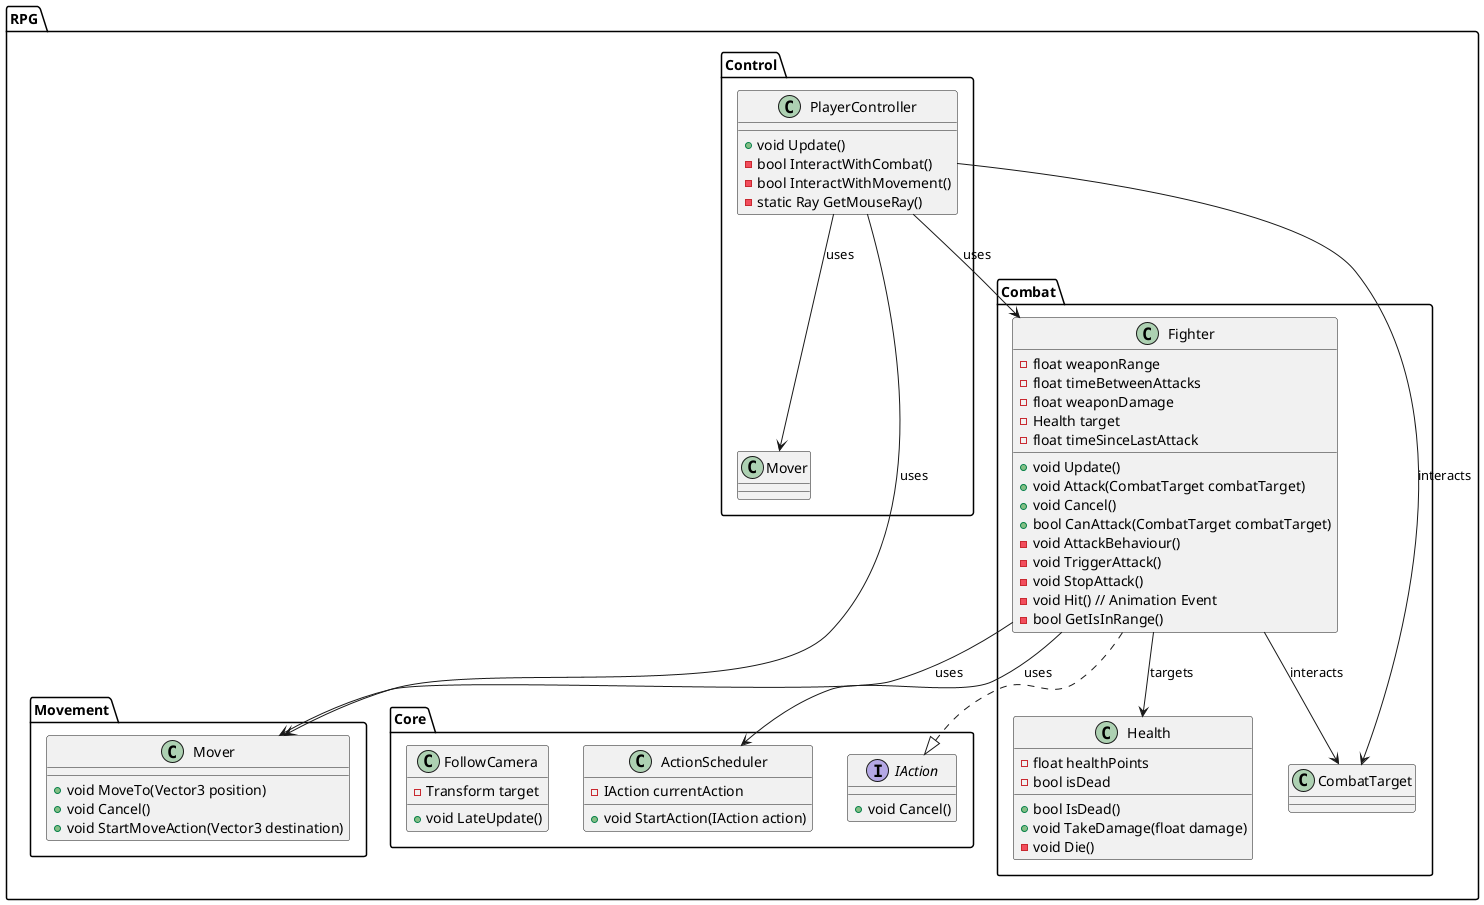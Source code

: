 @startuml RPG
namespace RPG.Combat {
    class Fighter {
        -float weaponRange
        -float timeBetweenAttacks
        -float weaponDamage
        -Health target
        -float timeSinceLastAttack
        +void Update()
        +void Attack(CombatTarget combatTarget)
        +void Cancel()
        +bool CanAttack(CombatTarget combatTarget)
        -void AttackBehaviour()
        -void TriggerAttack()
        -void StopAttack()
        -void Hit() // Animation Event
        -bool GetIsInRange()
    }

    class Health {
        -float healthPoints
        -bool isDead
        +bool IsDead()
        +void TakeDamage(float damage)
        -void Die()
    }

    class CombatTarget {
    }

    Fighter --> Health : targets
    Fighter --> CombatTarget : interacts
}

namespace RPG.Control {
    class PlayerController {
        +void Update()
        -bool InteractWithCombat()
        -bool InteractWithMovement()
        -static Ray GetMouseRay()
    }
    PlayerController --> Fighter : uses
    PlayerController --> Mover : uses
    PlayerController --> CombatTarget : interacts
}

namespace RPG.Core {
    interface IAction {
        +void Cancel()
    }
    class ActionScheduler {
        -IAction currentAction
        +void StartAction(IAction action)
    }
    class FollowCamera {
        -Transform target
        +void LateUpdate()
    }
    Fighter ..|> IAction
    Fighter --> ActionScheduler : uses
}

namespace RPG.Movement {
    class Mover {
        +void MoveTo(Vector3 position)
        +void Cancel()
        +void StartMoveAction(Vector3 destination)
    }
    Fighter --> Mover : uses
    PlayerController --> Mover : uses
}
@enduml